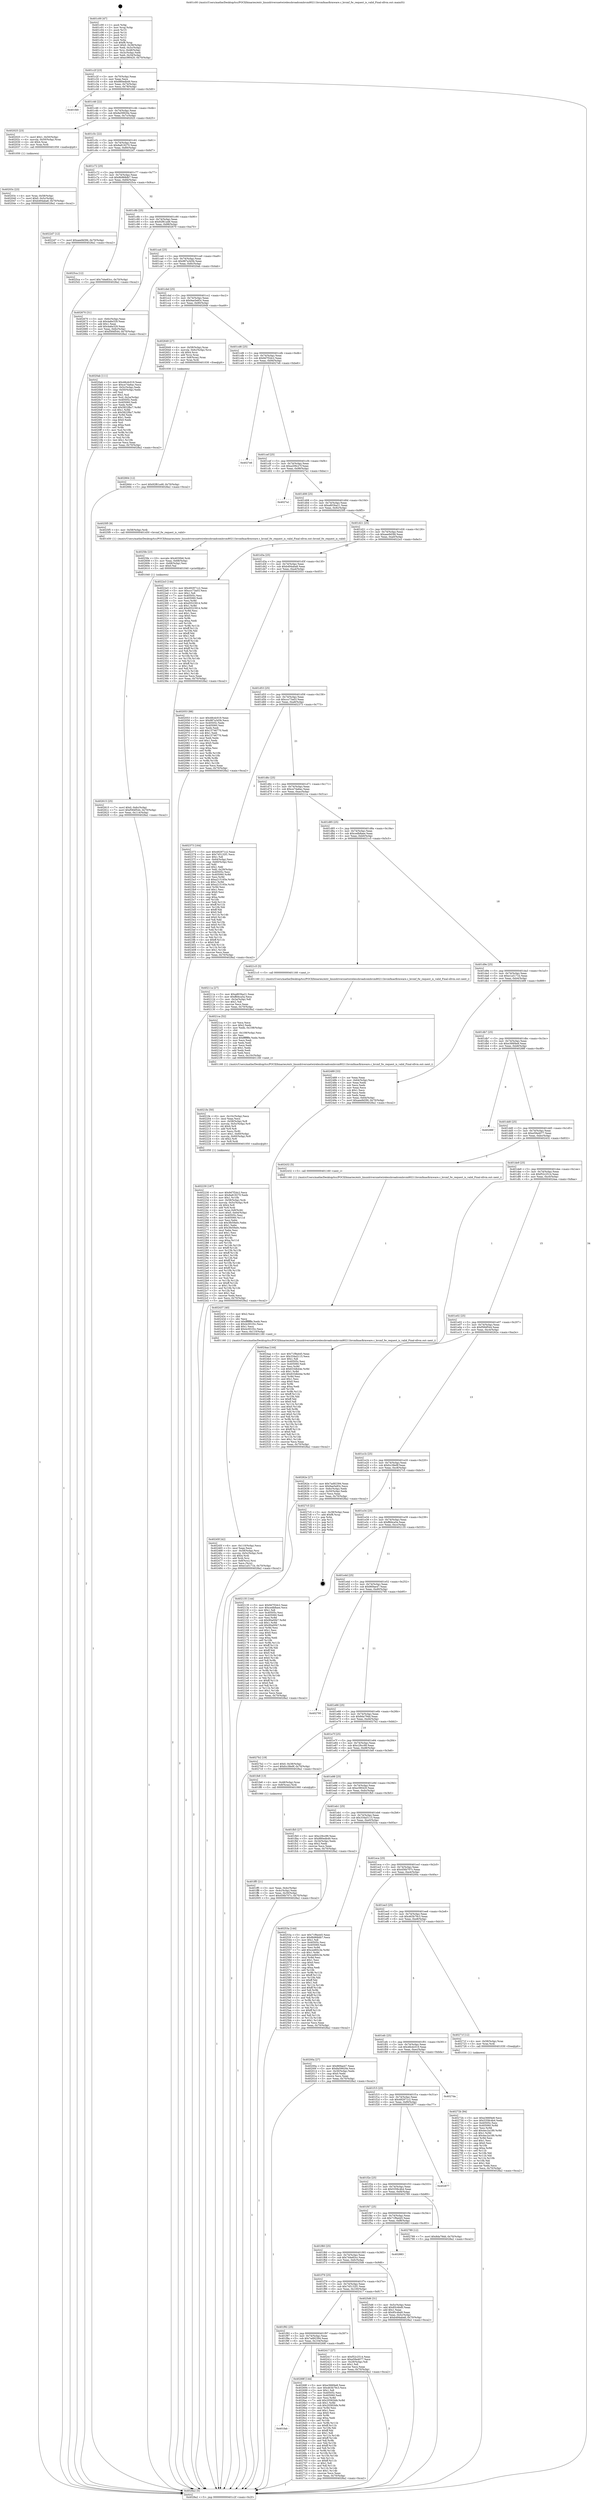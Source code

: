 digraph "0x401c00" {
  label = "0x401c00 (/mnt/c/Users/mathe/Desktop/tcc/POCII/binaries/extr_linuxdriversnetwirelessbroadcombrcm80211brcmfmacfirmware.c_brcmf_fw_request_is_valid_Final-ollvm.out::main(0))"
  labelloc = "t"
  node[shape=record]

  Entry [label="",width=0.3,height=0.3,shape=circle,fillcolor=black,style=filled]
  "0x401c2f" [label="{
     0x401c2f [23]\l
     | [instrs]\l
     &nbsp;&nbsp;0x401c2f \<+3\>: mov -0x70(%rbp),%eax\l
     &nbsp;&nbsp;0x401c32 \<+2\>: mov %eax,%ecx\l
     &nbsp;&nbsp;0x401c34 \<+6\>: sub $0x880edb49,%ecx\l
     &nbsp;&nbsp;0x401c3a \<+3\>: mov %eax,-0x74(%rbp)\l
     &nbsp;&nbsp;0x401c3d \<+3\>: mov %ecx,-0x78(%rbp)\l
     &nbsp;&nbsp;0x401c40 \<+6\>: je 0000000000401fd0 \<main+0x3d0\>\l
  }"]
  "0x401fd0" [label="{
     0x401fd0\l
  }", style=dashed]
  "0x401c46" [label="{
     0x401c46 [22]\l
     | [instrs]\l
     &nbsp;&nbsp;0x401c46 \<+5\>: jmp 0000000000401c4b \<main+0x4b\>\l
     &nbsp;&nbsp;0x401c4b \<+3\>: mov -0x74(%rbp),%eax\l
     &nbsp;&nbsp;0x401c4e \<+5\>: sub $0x8a59920e,%eax\l
     &nbsp;&nbsp;0x401c53 \<+3\>: mov %eax,-0x7c(%rbp)\l
     &nbsp;&nbsp;0x401c56 \<+6\>: je 0000000000402025 \<main+0x425\>\l
  }"]
  Exit [label="",width=0.3,height=0.3,shape=circle,fillcolor=black,style=filled,peripheries=2]
  "0x402025" [label="{
     0x402025 [23]\l
     | [instrs]\l
     &nbsp;&nbsp;0x402025 \<+7\>: movl $0x1,-0x50(%rbp)\l
     &nbsp;&nbsp;0x40202c \<+4\>: movslq -0x50(%rbp),%rax\l
     &nbsp;&nbsp;0x402030 \<+4\>: shl $0x4,%rax\l
     &nbsp;&nbsp;0x402034 \<+3\>: mov %rax,%rdi\l
     &nbsp;&nbsp;0x402037 \<+5\>: call 0000000000401050 \<malloc@plt\>\l
     | [calls]\l
     &nbsp;&nbsp;0x401050 \{1\} (unknown)\l
  }"]
  "0x401c5c" [label="{
     0x401c5c [22]\l
     | [instrs]\l
     &nbsp;&nbsp;0x401c5c \<+5\>: jmp 0000000000401c61 \<main+0x61\>\l
     &nbsp;&nbsp;0x401c61 \<+3\>: mov -0x74(%rbp),%eax\l
     &nbsp;&nbsp;0x401c64 \<+5\>: sub $0x8a819270,%eax\l
     &nbsp;&nbsp;0x401c69 \<+3\>: mov %eax,-0x80(%rbp)\l
     &nbsp;&nbsp;0x401c6c \<+6\>: je 00000000004022d7 \<main+0x6d7\>\l
  }"]
  "0x40272b" [label="{
     0x40272b [94]\l
     | [instrs]\l
     &nbsp;&nbsp;0x40272b \<+5\>: mov $0xe366f4e8,%ecx\l
     &nbsp;&nbsp;0x402730 \<+5\>: mov $0x5358c4b4,%edx\l
     &nbsp;&nbsp;0x402735 \<+7\>: mov 0x40505c,%esi\l
     &nbsp;&nbsp;0x40273c \<+8\>: mov 0x405060,%r8d\l
     &nbsp;&nbsp;0x402744 \<+3\>: mov %esi,%r9d\l
     &nbsp;&nbsp;0x402747 \<+7\>: add $0x4ec2a189,%r9d\l
     &nbsp;&nbsp;0x40274e \<+4\>: sub $0x1,%r9d\l
     &nbsp;&nbsp;0x402752 \<+7\>: sub $0x4ec2a189,%r9d\l
     &nbsp;&nbsp;0x402759 \<+4\>: imul %r9d,%esi\l
     &nbsp;&nbsp;0x40275d \<+3\>: and $0x1,%esi\l
     &nbsp;&nbsp;0x402760 \<+3\>: cmp $0x0,%esi\l
     &nbsp;&nbsp;0x402763 \<+4\>: sete %r10b\l
     &nbsp;&nbsp;0x402767 \<+4\>: cmp $0xa,%r8d\l
     &nbsp;&nbsp;0x40276b \<+4\>: setl %r11b\l
     &nbsp;&nbsp;0x40276f \<+3\>: mov %r10b,%bl\l
     &nbsp;&nbsp;0x402772 \<+3\>: and %r11b,%bl\l
     &nbsp;&nbsp;0x402775 \<+3\>: xor %r11b,%r10b\l
     &nbsp;&nbsp;0x402778 \<+3\>: or %r10b,%bl\l
     &nbsp;&nbsp;0x40277b \<+3\>: test $0x1,%bl\l
     &nbsp;&nbsp;0x40277e \<+3\>: cmovne %edx,%ecx\l
     &nbsp;&nbsp;0x402781 \<+3\>: mov %ecx,-0x70(%rbp)\l
     &nbsp;&nbsp;0x402784 \<+5\>: jmp 00000000004028a2 \<main+0xca2\>\l
  }"]
  "0x4022d7" [label="{
     0x4022d7 [12]\l
     | [instrs]\l
     &nbsp;&nbsp;0x4022d7 \<+7\>: movl $0xaee9d3fd,-0x70(%rbp)\l
     &nbsp;&nbsp;0x4022de \<+5\>: jmp 00000000004028a2 \<main+0xca2\>\l
  }"]
  "0x401c72" [label="{
     0x401c72 [25]\l
     | [instrs]\l
     &nbsp;&nbsp;0x401c72 \<+5\>: jmp 0000000000401c77 \<main+0x77\>\l
     &nbsp;&nbsp;0x401c77 \<+3\>: mov -0x74(%rbp),%eax\l
     &nbsp;&nbsp;0x401c7a \<+5\>: sub $0x8b968db7,%eax\l
     &nbsp;&nbsp;0x401c7f \<+6\>: mov %eax,-0x84(%rbp)\l
     &nbsp;&nbsp;0x401c85 \<+6\>: je 00000000004025ca \<main+0x9ca\>\l
  }"]
  "0x401fab" [label="{
     0x401fab\l
  }", style=dashed]
  "0x4025ca" [label="{
     0x4025ca [12]\l
     | [instrs]\l
     &nbsp;&nbsp;0x4025ca \<+7\>: movl $0x744e83cc,-0x70(%rbp)\l
     &nbsp;&nbsp;0x4025d1 \<+5\>: jmp 00000000004028a2 \<main+0xca2\>\l
  }"]
  "0x401c8b" [label="{
     0x401c8b [25]\l
     | [instrs]\l
     &nbsp;&nbsp;0x401c8b \<+5\>: jmp 0000000000401c90 \<main+0x90\>\l
     &nbsp;&nbsp;0x401c90 \<+3\>: mov -0x74(%rbp),%eax\l
     &nbsp;&nbsp;0x401c93 \<+5\>: sub $0x92f61a48,%eax\l
     &nbsp;&nbsp;0x401c98 \<+6\>: mov %eax,-0x88(%rbp)\l
     &nbsp;&nbsp;0x401c9e \<+6\>: je 0000000000402670 \<main+0xa70\>\l
  }"]
  "0x40268f" [label="{
     0x40268f [144]\l
     | [instrs]\l
     &nbsp;&nbsp;0x40268f \<+5\>: mov $0xe366f4e8,%eax\l
     &nbsp;&nbsp;0x402694 \<+5\>: mov $0x463b79c3,%ecx\l
     &nbsp;&nbsp;0x402699 \<+2\>: mov $0x1,%dl\l
     &nbsp;&nbsp;0x40269b \<+7\>: mov 0x40505c,%esi\l
     &nbsp;&nbsp;0x4026a2 \<+7\>: mov 0x405060,%edi\l
     &nbsp;&nbsp;0x4026a9 \<+3\>: mov %esi,%r8d\l
     &nbsp;&nbsp;0x4026ac \<+7\>: add $0x20582bfe,%r8d\l
     &nbsp;&nbsp;0x4026b3 \<+4\>: sub $0x1,%r8d\l
     &nbsp;&nbsp;0x4026b7 \<+7\>: sub $0x20582bfe,%r8d\l
     &nbsp;&nbsp;0x4026be \<+4\>: imul %r8d,%esi\l
     &nbsp;&nbsp;0x4026c2 \<+3\>: and $0x1,%esi\l
     &nbsp;&nbsp;0x4026c5 \<+3\>: cmp $0x0,%esi\l
     &nbsp;&nbsp;0x4026c8 \<+4\>: sete %r9b\l
     &nbsp;&nbsp;0x4026cc \<+3\>: cmp $0xa,%edi\l
     &nbsp;&nbsp;0x4026cf \<+4\>: setl %r10b\l
     &nbsp;&nbsp;0x4026d3 \<+3\>: mov %r9b,%r11b\l
     &nbsp;&nbsp;0x4026d6 \<+4\>: xor $0xff,%r11b\l
     &nbsp;&nbsp;0x4026da \<+3\>: mov %r10b,%bl\l
     &nbsp;&nbsp;0x4026dd \<+3\>: xor $0xff,%bl\l
     &nbsp;&nbsp;0x4026e0 \<+3\>: xor $0x1,%dl\l
     &nbsp;&nbsp;0x4026e3 \<+3\>: mov %r11b,%r14b\l
     &nbsp;&nbsp;0x4026e6 \<+4\>: and $0xff,%r14b\l
     &nbsp;&nbsp;0x4026ea \<+3\>: and %dl,%r9b\l
     &nbsp;&nbsp;0x4026ed \<+3\>: mov %bl,%r15b\l
     &nbsp;&nbsp;0x4026f0 \<+4\>: and $0xff,%r15b\l
     &nbsp;&nbsp;0x4026f4 \<+3\>: and %dl,%r10b\l
     &nbsp;&nbsp;0x4026f7 \<+3\>: or %r9b,%r14b\l
     &nbsp;&nbsp;0x4026fa \<+3\>: or %r10b,%r15b\l
     &nbsp;&nbsp;0x4026fd \<+3\>: xor %r15b,%r14b\l
     &nbsp;&nbsp;0x402700 \<+3\>: or %bl,%r11b\l
     &nbsp;&nbsp;0x402703 \<+4\>: xor $0xff,%r11b\l
     &nbsp;&nbsp;0x402707 \<+3\>: or $0x1,%dl\l
     &nbsp;&nbsp;0x40270a \<+3\>: and %dl,%r11b\l
     &nbsp;&nbsp;0x40270d \<+3\>: or %r11b,%r14b\l
     &nbsp;&nbsp;0x402710 \<+4\>: test $0x1,%r14b\l
     &nbsp;&nbsp;0x402714 \<+3\>: cmovne %ecx,%eax\l
     &nbsp;&nbsp;0x402717 \<+3\>: mov %eax,-0x70(%rbp)\l
     &nbsp;&nbsp;0x40271a \<+5\>: jmp 00000000004028a2 \<main+0xca2\>\l
  }"]
  "0x402670" [label="{
     0x402670 [31]\l
     | [instrs]\l
     &nbsp;&nbsp;0x402670 \<+3\>: mov -0x6c(%rbp),%eax\l
     &nbsp;&nbsp;0x402673 \<+5\>: sub $0x4a6e329,%eax\l
     &nbsp;&nbsp;0x402678 \<+3\>: add $0x1,%eax\l
     &nbsp;&nbsp;0x40267b \<+5\>: add $0x4a6e329,%eax\l
     &nbsp;&nbsp;0x402680 \<+3\>: mov %eax,-0x6c(%rbp)\l
     &nbsp;&nbsp;0x402683 \<+7\>: movl $0xf584f544,-0x70(%rbp)\l
     &nbsp;&nbsp;0x40268a \<+5\>: jmp 00000000004028a2 \<main+0xca2\>\l
  }"]
  "0x401ca4" [label="{
     0x401ca4 [25]\l
     | [instrs]\l
     &nbsp;&nbsp;0x401ca4 \<+5\>: jmp 0000000000401ca9 \<main+0xa9\>\l
     &nbsp;&nbsp;0x401ca9 \<+3\>: mov -0x74(%rbp),%eax\l
     &nbsp;&nbsp;0x401cac \<+5\>: sub $0x987a3d3b,%eax\l
     &nbsp;&nbsp;0x401cb1 \<+6\>: mov %eax,-0x8c(%rbp)\l
     &nbsp;&nbsp;0x401cb7 \<+6\>: je 00000000004020ab \<main+0x4ab\>\l
  }"]
  "0x402664" [label="{
     0x402664 [12]\l
     | [instrs]\l
     &nbsp;&nbsp;0x402664 \<+7\>: movl $0x92f61a48,-0x70(%rbp)\l
     &nbsp;&nbsp;0x40266b \<+5\>: jmp 00000000004028a2 \<main+0xca2\>\l
  }"]
  "0x4020ab" [label="{
     0x4020ab [111]\l
     | [instrs]\l
     &nbsp;&nbsp;0x4020ab \<+5\>: mov $0x48cdc019,%eax\l
     &nbsp;&nbsp;0x4020b0 \<+5\>: mov $0xce74a6ac,%ecx\l
     &nbsp;&nbsp;0x4020b5 \<+3\>: mov -0x5c(%rbp),%edx\l
     &nbsp;&nbsp;0x4020b8 \<+3\>: cmp -0x50(%rbp),%edx\l
     &nbsp;&nbsp;0x4020bb \<+4\>: setl %sil\l
     &nbsp;&nbsp;0x4020bf \<+4\>: and $0x1,%sil\l
     &nbsp;&nbsp;0x4020c3 \<+4\>: mov %sil,-0x2a(%rbp)\l
     &nbsp;&nbsp;0x4020c7 \<+7\>: mov 0x40505c,%edx\l
     &nbsp;&nbsp;0x4020ce \<+7\>: mov 0x405060,%edi\l
     &nbsp;&nbsp;0x4020d5 \<+3\>: mov %edx,%r8d\l
     &nbsp;&nbsp;0x4020d8 \<+7\>: add $0x5822fbc7,%r8d\l
     &nbsp;&nbsp;0x4020df \<+4\>: sub $0x1,%r8d\l
     &nbsp;&nbsp;0x4020e3 \<+7\>: sub $0x5822fbc7,%r8d\l
     &nbsp;&nbsp;0x4020ea \<+4\>: imul %r8d,%edx\l
     &nbsp;&nbsp;0x4020ee \<+3\>: and $0x1,%edx\l
     &nbsp;&nbsp;0x4020f1 \<+3\>: cmp $0x0,%edx\l
     &nbsp;&nbsp;0x4020f4 \<+4\>: sete %sil\l
     &nbsp;&nbsp;0x4020f8 \<+3\>: cmp $0xa,%edi\l
     &nbsp;&nbsp;0x4020fb \<+4\>: setl %r9b\l
     &nbsp;&nbsp;0x4020ff \<+3\>: mov %sil,%r10b\l
     &nbsp;&nbsp;0x402102 \<+3\>: and %r9b,%r10b\l
     &nbsp;&nbsp;0x402105 \<+3\>: xor %r9b,%sil\l
     &nbsp;&nbsp;0x402108 \<+3\>: or %sil,%r10b\l
     &nbsp;&nbsp;0x40210b \<+4\>: test $0x1,%r10b\l
     &nbsp;&nbsp;0x40210f \<+3\>: cmovne %ecx,%eax\l
     &nbsp;&nbsp;0x402112 \<+3\>: mov %eax,-0x70(%rbp)\l
     &nbsp;&nbsp;0x402115 \<+5\>: jmp 00000000004028a2 \<main+0xca2\>\l
  }"]
  "0x401cbd" [label="{
     0x401cbd [25]\l
     | [instrs]\l
     &nbsp;&nbsp;0x401cbd \<+5\>: jmp 0000000000401cc2 \<main+0xc2\>\l
     &nbsp;&nbsp;0x401cc2 \<+3\>: mov -0x74(%rbp),%eax\l
     &nbsp;&nbsp;0x401cc5 \<+5\>: sub $0x9ae5e83c,%eax\l
     &nbsp;&nbsp;0x401cca \<+6\>: mov %eax,-0x90(%rbp)\l
     &nbsp;&nbsp;0x401cd0 \<+6\>: je 0000000000402649 \<main+0xa49\>\l
  }"]
  "0x402615" [label="{
     0x402615 [25]\l
     | [instrs]\l
     &nbsp;&nbsp;0x402615 \<+7\>: movl $0x0,-0x6c(%rbp)\l
     &nbsp;&nbsp;0x40261c \<+7\>: movl $0xf584f544,-0x70(%rbp)\l
     &nbsp;&nbsp;0x402623 \<+6\>: mov %eax,-0x114(%rbp)\l
     &nbsp;&nbsp;0x402629 \<+5\>: jmp 00000000004028a2 \<main+0xca2\>\l
  }"]
  "0x402649" [label="{
     0x402649 [27]\l
     | [instrs]\l
     &nbsp;&nbsp;0x402649 \<+4\>: mov -0x58(%rbp),%rax\l
     &nbsp;&nbsp;0x40264d \<+4\>: movslq -0x6c(%rbp),%rcx\l
     &nbsp;&nbsp;0x402651 \<+4\>: shl $0x4,%rcx\l
     &nbsp;&nbsp;0x402655 \<+3\>: add %rcx,%rax\l
     &nbsp;&nbsp;0x402658 \<+4\>: mov 0x8(%rax),%rax\l
     &nbsp;&nbsp;0x40265c \<+3\>: mov %rax,%rdi\l
     &nbsp;&nbsp;0x40265f \<+5\>: call 0000000000401030 \<free@plt\>\l
     | [calls]\l
     &nbsp;&nbsp;0x401030 \{1\} (unknown)\l
  }"]
  "0x401cd6" [label="{
     0x401cd6 [25]\l
     | [instrs]\l
     &nbsp;&nbsp;0x401cd6 \<+5\>: jmp 0000000000401cdb \<main+0xdb\>\l
     &nbsp;&nbsp;0x401cdb \<+3\>: mov -0x74(%rbp),%eax\l
     &nbsp;&nbsp;0x401cde \<+5\>: sub $0x9d7f2dc2,%eax\l
     &nbsp;&nbsp;0x401ce3 \<+6\>: mov %eax,-0x94(%rbp)\l
     &nbsp;&nbsp;0x401ce9 \<+6\>: je 00000000004027e6 \<main+0xbe6\>\l
  }"]
  "0x4025fe" [label="{
     0x4025fe [23]\l
     | [instrs]\l
     &nbsp;&nbsp;0x4025fe \<+10\>: movabs $0x4030b6,%rdi\l
     &nbsp;&nbsp;0x402608 \<+3\>: mov %eax,-0x68(%rbp)\l
     &nbsp;&nbsp;0x40260b \<+3\>: mov -0x68(%rbp),%esi\l
     &nbsp;&nbsp;0x40260e \<+2\>: mov $0x0,%al\l
     &nbsp;&nbsp;0x402610 \<+5\>: call 0000000000401040 \<printf@plt\>\l
     | [calls]\l
     &nbsp;&nbsp;0x401040 \{1\} (unknown)\l
  }"]
  "0x4027e6" [label="{
     0x4027e6\l
  }", style=dashed]
  "0x401cef" [label="{
     0x401cef [25]\l
     | [instrs]\l
     &nbsp;&nbsp;0x401cef \<+5\>: jmp 0000000000401cf4 \<main+0xf4\>\l
     &nbsp;&nbsp;0x401cf4 \<+3\>: mov -0x74(%rbp),%eax\l
     &nbsp;&nbsp;0x401cf7 \<+5\>: sub $0xa209c27f,%eax\l
     &nbsp;&nbsp;0x401cfc \<+6\>: mov %eax,-0x98(%rbp)\l
     &nbsp;&nbsp;0x401d02 \<+6\>: je 00000000004027a1 \<main+0xba1\>\l
  }"]
  "0x40245f" [label="{
     0x40245f [42]\l
     | [instrs]\l
     &nbsp;&nbsp;0x40245f \<+6\>: mov -0x110(%rbp),%ecx\l
     &nbsp;&nbsp;0x402465 \<+3\>: imul %eax,%ecx\l
     &nbsp;&nbsp;0x402468 \<+4\>: mov -0x58(%rbp),%rsi\l
     &nbsp;&nbsp;0x40246c \<+4\>: movslq -0x5c(%rbp),%rdi\l
     &nbsp;&nbsp;0x402470 \<+4\>: shl $0x4,%rdi\l
     &nbsp;&nbsp;0x402474 \<+3\>: add %rdi,%rsi\l
     &nbsp;&nbsp;0x402477 \<+4\>: mov 0x8(%rsi),%rsi\l
     &nbsp;&nbsp;0x40247b \<+2\>: mov %ecx,(%rsi)\l
     &nbsp;&nbsp;0x40247d \<+7\>: movl $0xe1a5171b,-0x70(%rbp)\l
     &nbsp;&nbsp;0x402484 \<+5\>: jmp 00000000004028a2 \<main+0xca2\>\l
  }"]
  "0x4027a1" [label="{
     0x4027a1\l
  }", style=dashed]
  "0x401d08" [label="{
     0x401d08 [25]\l
     | [instrs]\l
     &nbsp;&nbsp;0x401d08 \<+5\>: jmp 0000000000401d0d \<main+0x10d\>\l
     &nbsp;&nbsp;0x401d0d \<+3\>: mov -0x74(%rbp),%eax\l
     &nbsp;&nbsp;0x401d10 \<+5\>: sub $0xa803ba21,%eax\l
     &nbsp;&nbsp;0x401d15 \<+6\>: mov %eax,-0x9c(%rbp)\l
     &nbsp;&nbsp;0x401d1b \<+6\>: je 00000000004025f5 \<main+0x9f5\>\l
  }"]
  "0x402437" [label="{
     0x402437 [40]\l
     | [instrs]\l
     &nbsp;&nbsp;0x402437 \<+5\>: mov $0x2,%ecx\l
     &nbsp;&nbsp;0x40243c \<+1\>: cltd\l
     &nbsp;&nbsp;0x40243d \<+2\>: idiv %ecx\l
     &nbsp;&nbsp;0x40243f \<+6\>: imul $0xfffffffe,%edx,%ecx\l
     &nbsp;&nbsp;0x402445 \<+6\>: sub $0x4c001f2c,%ecx\l
     &nbsp;&nbsp;0x40244b \<+3\>: add $0x1,%ecx\l
     &nbsp;&nbsp;0x40244e \<+6\>: add $0x4c001f2c,%ecx\l
     &nbsp;&nbsp;0x402454 \<+6\>: mov %ecx,-0x110(%rbp)\l
     &nbsp;&nbsp;0x40245a \<+5\>: call 0000000000401160 \<next_i\>\l
     | [calls]\l
     &nbsp;&nbsp;0x401160 \{1\} (/mnt/c/Users/mathe/Desktop/tcc/POCII/binaries/extr_linuxdriversnetwirelessbroadcombrcm80211brcmfmacfirmware.c_brcmf_fw_request_is_valid_Final-ollvm.out::next_i)\l
  }"]
  "0x4025f5" [label="{
     0x4025f5 [9]\l
     | [instrs]\l
     &nbsp;&nbsp;0x4025f5 \<+4\>: mov -0x58(%rbp),%rdi\l
     &nbsp;&nbsp;0x4025f9 \<+5\>: call 0000000000401450 \<brcmf_fw_request_is_valid\>\l
     | [calls]\l
     &nbsp;&nbsp;0x401450 \{1\} (/mnt/c/Users/mathe/Desktop/tcc/POCII/binaries/extr_linuxdriversnetwirelessbroadcombrcm80211brcmfmacfirmware.c_brcmf_fw_request_is_valid_Final-ollvm.out::brcmf_fw_request_is_valid)\l
  }"]
  "0x401d21" [label="{
     0x401d21 [25]\l
     | [instrs]\l
     &nbsp;&nbsp;0x401d21 \<+5\>: jmp 0000000000401d26 \<main+0x126\>\l
     &nbsp;&nbsp;0x401d26 \<+3\>: mov -0x74(%rbp),%eax\l
     &nbsp;&nbsp;0x401d29 \<+5\>: sub $0xaee9d3fd,%eax\l
     &nbsp;&nbsp;0x401d2e \<+6\>: mov %eax,-0xa0(%rbp)\l
     &nbsp;&nbsp;0x401d34 \<+6\>: je 00000000004022e3 \<main+0x6e3\>\l
  }"]
  "0x401f92" [label="{
     0x401f92 [25]\l
     | [instrs]\l
     &nbsp;&nbsp;0x401f92 \<+5\>: jmp 0000000000401f97 \<main+0x397\>\l
     &nbsp;&nbsp;0x401f97 \<+3\>: mov -0x74(%rbp),%eax\l
     &nbsp;&nbsp;0x401f9a \<+5\>: sub $0x7ad92394,%eax\l
     &nbsp;&nbsp;0x401f9f \<+6\>: mov %eax,-0x104(%rbp)\l
     &nbsp;&nbsp;0x401fa5 \<+6\>: je 000000000040268f \<main+0xa8f\>\l
  }"]
  "0x4022e3" [label="{
     0x4022e3 [144]\l
     | [instrs]\l
     &nbsp;&nbsp;0x4022e3 \<+5\>: mov $0x492971c2,%eax\l
     &nbsp;&nbsp;0x4022e8 \<+5\>: mov $0xccc73a03,%ecx\l
     &nbsp;&nbsp;0x4022ed \<+2\>: mov $0x1,%dl\l
     &nbsp;&nbsp;0x4022ef \<+7\>: mov 0x40505c,%esi\l
     &nbsp;&nbsp;0x4022f6 \<+7\>: mov 0x405060,%edi\l
     &nbsp;&nbsp;0x4022fd \<+3\>: mov %esi,%r8d\l
     &nbsp;&nbsp;0x402300 \<+7\>: sub $0xd5523914,%r8d\l
     &nbsp;&nbsp;0x402307 \<+4\>: sub $0x1,%r8d\l
     &nbsp;&nbsp;0x40230b \<+7\>: add $0xd5523914,%r8d\l
     &nbsp;&nbsp;0x402312 \<+4\>: imul %r8d,%esi\l
     &nbsp;&nbsp;0x402316 \<+3\>: and $0x1,%esi\l
     &nbsp;&nbsp;0x402319 \<+3\>: cmp $0x0,%esi\l
     &nbsp;&nbsp;0x40231c \<+4\>: sete %r9b\l
     &nbsp;&nbsp;0x402320 \<+3\>: cmp $0xa,%edi\l
     &nbsp;&nbsp;0x402323 \<+4\>: setl %r10b\l
     &nbsp;&nbsp;0x402327 \<+3\>: mov %r9b,%r11b\l
     &nbsp;&nbsp;0x40232a \<+4\>: xor $0xff,%r11b\l
     &nbsp;&nbsp;0x40232e \<+3\>: mov %r10b,%bl\l
     &nbsp;&nbsp;0x402331 \<+3\>: xor $0xff,%bl\l
     &nbsp;&nbsp;0x402334 \<+3\>: xor $0x1,%dl\l
     &nbsp;&nbsp;0x402337 \<+3\>: mov %r11b,%r14b\l
     &nbsp;&nbsp;0x40233a \<+4\>: and $0xff,%r14b\l
     &nbsp;&nbsp;0x40233e \<+3\>: and %dl,%r9b\l
     &nbsp;&nbsp;0x402341 \<+3\>: mov %bl,%r15b\l
     &nbsp;&nbsp;0x402344 \<+4\>: and $0xff,%r15b\l
     &nbsp;&nbsp;0x402348 \<+3\>: and %dl,%r10b\l
     &nbsp;&nbsp;0x40234b \<+3\>: or %r9b,%r14b\l
     &nbsp;&nbsp;0x40234e \<+3\>: or %r10b,%r15b\l
     &nbsp;&nbsp;0x402351 \<+3\>: xor %r15b,%r14b\l
     &nbsp;&nbsp;0x402354 \<+3\>: or %bl,%r11b\l
     &nbsp;&nbsp;0x402357 \<+4\>: xor $0xff,%r11b\l
     &nbsp;&nbsp;0x40235b \<+3\>: or $0x1,%dl\l
     &nbsp;&nbsp;0x40235e \<+3\>: and %dl,%r11b\l
     &nbsp;&nbsp;0x402361 \<+3\>: or %r11b,%r14b\l
     &nbsp;&nbsp;0x402364 \<+4\>: test $0x1,%r14b\l
     &nbsp;&nbsp;0x402368 \<+3\>: cmovne %ecx,%eax\l
     &nbsp;&nbsp;0x40236b \<+3\>: mov %eax,-0x70(%rbp)\l
     &nbsp;&nbsp;0x40236e \<+5\>: jmp 00000000004028a2 \<main+0xca2\>\l
  }"]
  "0x401d3a" [label="{
     0x401d3a [25]\l
     | [instrs]\l
     &nbsp;&nbsp;0x401d3a \<+5\>: jmp 0000000000401d3f \<main+0x13f\>\l
     &nbsp;&nbsp;0x401d3f \<+3\>: mov -0x74(%rbp),%eax\l
     &nbsp;&nbsp;0x401d42 \<+5\>: sub $0xb494aba8,%eax\l
     &nbsp;&nbsp;0x401d47 \<+6\>: mov %eax,-0xa4(%rbp)\l
     &nbsp;&nbsp;0x401d4d \<+6\>: je 0000000000402053 \<main+0x453\>\l
  }"]
  "0x402417" [label="{
     0x402417 [27]\l
     | [instrs]\l
     &nbsp;&nbsp;0x402417 \<+5\>: mov $0xf52c2514,%eax\l
     &nbsp;&nbsp;0x40241c \<+5\>: mov $0xe59a4077,%ecx\l
     &nbsp;&nbsp;0x402421 \<+3\>: mov -0x29(%rbp),%dl\l
     &nbsp;&nbsp;0x402424 \<+3\>: test $0x1,%dl\l
     &nbsp;&nbsp;0x402427 \<+3\>: cmovne %ecx,%eax\l
     &nbsp;&nbsp;0x40242a \<+3\>: mov %eax,-0x70(%rbp)\l
     &nbsp;&nbsp;0x40242d \<+5\>: jmp 00000000004028a2 \<main+0xca2\>\l
  }"]
  "0x402053" [label="{
     0x402053 [88]\l
     | [instrs]\l
     &nbsp;&nbsp;0x402053 \<+5\>: mov $0x48cdc019,%eax\l
     &nbsp;&nbsp;0x402058 \<+5\>: mov $0x987a3d3b,%ecx\l
     &nbsp;&nbsp;0x40205d \<+7\>: mov 0x40505c,%edx\l
     &nbsp;&nbsp;0x402064 \<+7\>: mov 0x405060,%esi\l
     &nbsp;&nbsp;0x40206b \<+2\>: mov %edx,%edi\l
     &nbsp;&nbsp;0x40206d \<+6\>: add $0x15746770,%edi\l
     &nbsp;&nbsp;0x402073 \<+3\>: sub $0x1,%edi\l
     &nbsp;&nbsp;0x402076 \<+6\>: sub $0x15746770,%edi\l
     &nbsp;&nbsp;0x40207c \<+3\>: imul %edi,%edx\l
     &nbsp;&nbsp;0x40207f \<+3\>: and $0x1,%edx\l
     &nbsp;&nbsp;0x402082 \<+3\>: cmp $0x0,%edx\l
     &nbsp;&nbsp;0x402085 \<+4\>: sete %r8b\l
     &nbsp;&nbsp;0x402089 \<+3\>: cmp $0xa,%esi\l
     &nbsp;&nbsp;0x40208c \<+4\>: setl %r9b\l
     &nbsp;&nbsp;0x402090 \<+3\>: mov %r8b,%r10b\l
     &nbsp;&nbsp;0x402093 \<+3\>: and %r9b,%r10b\l
     &nbsp;&nbsp;0x402096 \<+3\>: xor %r9b,%r8b\l
     &nbsp;&nbsp;0x402099 \<+3\>: or %r8b,%r10b\l
     &nbsp;&nbsp;0x40209c \<+4\>: test $0x1,%r10b\l
     &nbsp;&nbsp;0x4020a0 \<+3\>: cmovne %ecx,%eax\l
     &nbsp;&nbsp;0x4020a3 \<+3\>: mov %eax,-0x70(%rbp)\l
     &nbsp;&nbsp;0x4020a6 \<+5\>: jmp 00000000004028a2 \<main+0xca2\>\l
  }"]
  "0x401d53" [label="{
     0x401d53 [25]\l
     | [instrs]\l
     &nbsp;&nbsp;0x401d53 \<+5\>: jmp 0000000000401d58 \<main+0x158\>\l
     &nbsp;&nbsp;0x401d58 \<+3\>: mov -0x74(%rbp),%eax\l
     &nbsp;&nbsp;0x401d5b \<+5\>: sub $0xccc73a03,%eax\l
     &nbsp;&nbsp;0x401d60 \<+6\>: mov %eax,-0xa8(%rbp)\l
     &nbsp;&nbsp;0x401d66 \<+6\>: je 0000000000402373 \<main+0x773\>\l
  }"]
  "0x401f79" [label="{
     0x401f79 [25]\l
     | [instrs]\l
     &nbsp;&nbsp;0x401f79 \<+5\>: jmp 0000000000401f7e \<main+0x37e\>\l
     &nbsp;&nbsp;0x401f7e \<+3\>: mov -0x74(%rbp),%eax\l
     &nbsp;&nbsp;0x401f81 \<+5\>: sub $0x745132f1,%eax\l
     &nbsp;&nbsp;0x401f86 \<+6\>: mov %eax,-0x100(%rbp)\l
     &nbsp;&nbsp;0x401f8c \<+6\>: je 0000000000402417 \<main+0x817\>\l
  }"]
  "0x402373" [label="{
     0x402373 [164]\l
     | [instrs]\l
     &nbsp;&nbsp;0x402373 \<+5\>: mov $0x492971c2,%eax\l
     &nbsp;&nbsp;0x402378 \<+5\>: mov $0x745132f1,%ecx\l
     &nbsp;&nbsp;0x40237d \<+2\>: mov $0x1,%dl\l
     &nbsp;&nbsp;0x40237f \<+3\>: mov -0x64(%rbp),%esi\l
     &nbsp;&nbsp;0x402382 \<+3\>: cmp -0x60(%rbp),%esi\l
     &nbsp;&nbsp;0x402385 \<+4\>: setl %dil\l
     &nbsp;&nbsp;0x402389 \<+4\>: and $0x1,%dil\l
     &nbsp;&nbsp;0x40238d \<+4\>: mov %dil,-0x29(%rbp)\l
     &nbsp;&nbsp;0x402391 \<+7\>: mov 0x40505c,%esi\l
     &nbsp;&nbsp;0x402398 \<+8\>: mov 0x405060,%r8d\l
     &nbsp;&nbsp;0x4023a0 \<+3\>: mov %esi,%r9d\l
     &nbsp;&nbsp;0x4023a3 \<+7\>: sub $0xa215165e,%r9d\l
     &nbsp;&nbsp;0x4023aa \<+4\>: sub $0x1,%r9d\l
     &nbsp;&nbsp;0x4023ae \<+7\>: add $0xa215165e,%r9d\l
     &nbsp;&nbsp;0x4023b5 \<+4\>: imul %r9d,%esi\l
     &nbsp;&nbsp;0x4023b9 \<+3\>: and $0x1,%esi\l
     &nbsp;&nbsp;0x4023bc \<+3\>: cmp $0x0,%esi\l
     &nbsp;&nbsp;0x4023bf \<+4\>: sete %dil\l
     &nbsp;&nbsp;0x4023c3 \<+4\>: cmp $0xa,%r8d\l
     &nbsp;&nbsp;0x4023c7 \<+4\>: setl %r10b\l
     &nbsp;&nbsp;0x4023cb \<+3\>: mov %dil,%r11b\l
     &nbsp;&nbsp;0x4023ce \<+4\>: xor $0xff,%r11b\l
     &nbsp;&nbsp;0x4023d2 \<+3\>: mov %r10b,%bl\l
     &nbsp;&nbsp;0x4023d5 \<+3\>: xor $0xff,%bl\l
     &nbsp;&nbsp;0x4023d8 \<+3\>: xor $0x0,%dl\l
     &nbsp;&nbsp;0x4023db \<+3\>: mov %r11b,%r14b\l
     &nbsp;&nbsp;0x4023de \<+4\>: and $0x0,%r14b\l
     &nbsp;&nbsp;0x4023e2 \<+3\>: and %dl,%dil\l
     &nbsp;&nbsp;0x4023e5 \<+3\>: mov %bl,%r15b\l
     &nbsp;&nbsp;0x4023e8 \<+4\>: and $0x0,%r15b\l
     &nbsp;&nbsp;0x4023ec \<+3\>: and %dl,%r10b\l
     &nbsp;&nbsp;0x4023ef \<+3\>: or %dil,%r14b\l
     &nbsp;&nbsp;0x4023f2 \<+3\>: or %r10b,%r15b\l
     &nbsp;&nbsp;0x4023f5 \<+3\>: xor %r15b,%r14b\l
     &nbsp;&nbsp;0x4023f8 \<+3\>: or %bl,%r11b\l
     &nbsp;&nbsp;0x4023fb \<+4\>: xor $0xff,%r11b\l
     &nbsp;&nbsp;0x4023ff \<+3\>: or $0x0,%dl\l
     &nbsp;&nbsp;0x402402 \<+3\>: and %dl,%r11b\l
     &nbsp;&nbsp;0x402405 \<+3\>: or %r11b,%r14b\l
     &nbsp;&nbsp;0x402408 \<+4\>: test $0x1,%r14b\l
     &nbsp;&nbsp;0x40240c \<+3\>: cmovne %ecx,%eax\l
     &nbsp;&nbsp;0x40240f \<+3\>: mov %eax,-0x70(%rbp)\l
     &nbsp;&nbsp;0x402412 \<+5\>: jmp 00000000004028a2 \<main+0xca2\>\l
  }"]
  "0x401d6c" [label="{
     0x401d6c [25]\l
     | [instrs]\l
     &nbsp;&nbsp;0x401d6c \<+5\>: jmp 0000000000401d71 \<main+0x171\>\l
     &nbsp;&nbsp;0x401d71 \<+3\>: mov -0x74(%rbp),%eax\l
     &nbsp;&nbsp;0x401d74 \<+5\>: sub $0xce74a6ac,%eax\l
     &nbsp;&nbsp;0x401d79 \<+6\>: mov %eax,-0xac(%rbp)\l
     &nbsp;&nbsp;0x401d7f \<+6\>: je 000000000040211a \<main+0x51a\>\l
  }"]
  "0x4025d6" [label="{
     0x4025d6 [31]\l
     | [instrs]\l
     &nbsp;&nbsp;0x4025d6 \<+3\>: mov -0x5c(%rbp),%eax\l
     &nbsp;&nbsp;0x4025d9 \<+5\>: add $0x85c4bd0,%eax\l
     &nbsp;&nbsp;0x4025de \<+3\>: add $0x1,%eax\l
     &nbsp;&nbsp;0x4025e1 \<+5\>: sub $0x85c4bd0,%eax\l
     &nbsp;&nbsp;0x4025e6 \<+3\>: mov %eax,-0x5c(%rbp)\l
     &nbsp;&nbsp;0x4025e9 \<+7\>: movl $0xb494aba8,-0x70(%rbp)\l
     &nbsp;&nbsp;0x4025f0 \<+5\>: jmp 00000000004028a2 \<main+0xca2\>\l
  }"]
  "0x40211a" [label="{
     0x40211a [27]\l
     | [instrs]\l
     &nbsp;&nbsp;0x40211a \<+5\>: mov $0xa803ba21,%eax\l
     &nbsp;&nbsp;0x40211f \<+5\>: mov $0xffd4ca5a,%ecx\l
     &nbsp;&nbsp;0x402124 \<+3\>: mov -0x2a(%rbp),%dl\l
     &nbsp;&nbsp;0x402127 \<+3\>: test $0x1,%dl\l
     &nbsp;&nbsp;0x40212a \<+3\>: cmovne %ecx,%eax\l
     &nbsp;&nbsp;0x40212d \<+3\>: mov %eax,-0x70(%rbp)\l
     &nbsp;&nbsp;0x402130 \<+5\>: jmp 00000000004028a2 \<main+0xca2\>\l
  }"]
  "0x401d85" [label="{
     0x401d85 [25]\l
     | [instrs]\l
     &nbsp;&nbsp;0x401d85 \<+5\>: jmp 0000000000401d8a \<main+0x18a\>\l
     &nbsp;&nbsp;0x401d8a \<+3\>: mov -0x74(%rbp),%eax\l
     &nbsp;&nbsp;0x401d8d \<+5\>: sub $0xcedb8aee,%eax\l
     &nbsp;&nbsp;0x401d92 \<+6\>: mov %eax,-0xb0(%rbp)\l
     &nbsp;&nbsp;0x401d98 \<+6\>: je 00000000004021c5 \<main+0x5c5\>\l
  }"]
  "0x401f60" [label="{
     0x401f60 [25]\l
     | [instrs]\l
     &nbsp;&nbsp;0x401f60 \<+5\>: jmp 0000000000401f65 \<main+0x365\>\l
     &nbsp;&nbsp;0x401f65 \<+3\>: mov -0x74(%rbp),%eax\l
     &nbsp;&nbsp;0x401f68 \<+5\>: sub $0x744e83cc,%eax\l
     &nbsp;&nbsp;0x401f6d \<+6\>: mov %eax,-0xfc(%rbp)\l
     &nbsp;&nbsp;0x401f73 \<+6\>: je 00000000004025d6 \<main+0x9d6\>\l
  }"]
  "0x4021c5" [label="{
     0x4021c5 [5]\l
     | [instrs]\l
     &nbsp;&nbsp;0x4021c5 \<+5\>: call 0000000000401160 \<next_i\>\l
     | [calls]\l
     &nbsp;&nbsp;0x401160 \{1\} (/mnt/c/Users/mathe/Desktop/tcc/POCII/binaries/extr_linuxdriversnetwirelessbroadcombrcm80211brcmfmacfirmware.c_brcmf_fw_request_is_valid_Final-ollvm.out::next_i)\l
  }"]
  "0x401d9e" [label="{
     0x401d9e [25]\l
     | [instrs]\l
     &nbsp;&nbsp;0x401d9e \<+5\>: jmp 0000000000401da3 \<main+0x1a3\>\l
     &nbsp;&nbsp;0x401da3 \<+3\>: mov -0x74(%rbp),%eax\l
     &nbsp;&nbsp;0x401da6 \<+5\>: sub $0xe1a5171b,%eax\l
     &nbsp;&nbsp;0x401dab \<+6\>: mov %eax,-0xb4(%rbp)\l
     &nbsp;&nbsp;0x401db1 \<+6\>: je 0000000000402489 \<main+0x889\>\l
  }"]
  "0x402883" [label="{
     0x402883\l
  }", style=dashed]
  "0x402489" [label="{
     0x402489 [33]\l
     | [instrs]\l
     &nbsp;&nbsp;0x402489 \<+2\>: xor %eax,%eax\l
     &nbsp;&nbsp;0x40248b \<+3\>: mov -0x64(%rbp),%ecx\l
     &nbsp;&nbsp;0x40248e \<+2\>: mov %eax,%edx\l
     &nbsp;&nbsp;0x402490 \<+2\>: sub %ecx,%edx\l
     &nbsp;&nbsp;0x402492 \<+2\>: mov %eax,%ecx\l
     &nbsp;&nbsp;0x402494 \<+3\>: sub $0x1,%ecx\l
     &nbsp;&nbsp;0x402497 \<+2\>: add %ecx,%edx\l
     &nbsp;&nbsp;0x402499 \<+2\>: sub %edx,%eax\l
     &nbsp;&nbsp;0x40249b \<+3\>: mov %eax,-0x64(%rbp)\l
     &nbsp;&nbsp;0x40249e \<+7\>: movl $0xaee9d3fd,-0x70(%rbp)\l
     &nbsp;&nbsp;0x4024a5 \<+5\>: jmp 00000000004028a2 \<main+0xca2\>\l
  }"]
  "0x401db7" [label="{
     0x401db7 [25]\l
     | [instrs]\l
     &nbsp;&nbsp;0x401db7 \<+5\>: jmp 0000000000401dbc \<main+0x1bc\>\l
     &nbsp;&nbsp;0x401dbc \<+3\>: mov -0x74(%rbp),%eax\l
     &nbsp;&nbsp;0x401dbf \<+5\>: sub $0xe366f4e8,%eax\l
     &nbsp;&nbsp;0x401dc4 \<+6\>: mov %eax,-0xb8(%rbp)\l
     &nbsp;&nbsp;0x401dca \<+6\>: je 000000000040288f \<main+0xc8f\>\l
  }"]
  "0x401f47" [label="{
     0x401f47 [25]\l
     | [instrs]\l
     &nbsp;&nbsp;0x401f47 \<+5\>: jmp 0000000000401f4c \<main+0x34c\>\l
     &nbsp;&nbsp;0x401f4c \<+3\>: mov -0x74(%rbp),%eax\l
     &nbsp;&nbsp;0x401f4f \<+5\>: sub $0x71f9a445,%eax\l
     &nbsp;&nbsp;0x401f54 \<+6\>: mov %eax,-0xf8(%rbp)\l
     &nbsp;&nbsp;0x401f5a \<+6\>: je 0000000000402883 \<main+0xc83\>\l
  }"]
  "0x40288f" [label="{
     0x40288f\l
  }", style=dashed]
  "0x401dd0" [label="{
     0x401dd0 [25]\l
     | [instrs]\l
     &nbsp;&nbsp;0x401dd0 \<+5\>: jmp 0000000000401dd5 \<main+0x1d5\>\l
     &nbsp;&nbsp;0x401dd5 \<+3\>: mov -0x74(%rbp),%eax\l
     &nbsp;&nbsp;0x401dd8 \<+5\>: sub $0xe59a4077,%eax\l
     &nbsp;&nbsp;0x401ddd \<+6\>: mov %eax,-0xbc(%rbp)\l
     &nbsp;&nbsp;0x401de3 \<+6\>: je 0000000000402432 \<main+0x832\>\l
  }"]
  "0x402789" [label="{
     0x402789 [12]\l
     | [instrs]\l
     &nbsp;&nbsp;0x402789 \<+7\>: movl $0x8da79dd,-0x70(%rbp)\l
     &nbsp;&nbsp;0x402790 \<+5\>: jmp 00000000004028a2 \<main+0xca2\>\l
  }"]
  "0x402432" [label="{
     0x402432 [5]\l
     | [instrs]\l
     &nbsp;&nbsp;0x402432 \<+5\>: call 0000000000401160 \<next_i\>\l
     | [calls]\l
     &nbsp;&nbsp;0x401160 \{1\} (/mnt/c/Users/mathe/Desktop/tcc/POCII/binaries/extr_linuxdriversnetwirelessbroadcombrcm80211brcmfmacfirmware.c_brcmf_fw_request_is_valid_Final-ollvm.out::next_i)\l
  }"]
  "0x401de9" [label="{
     0x401de9 [25]\l
     | [instrs]\l
     &nbsp;&nbsp;0x401de9 \<+5\>: jmp 0000000000401dee \<main+0x1ee\>\l
     &nbsp;&nbsp;0x401dee \<+3\>: mov -0x74(%rbp),%eax\l
     &nbsp;&nbsp;0x401df1 \<+5\>: sub $0xf52c2514,%eax\l
     &nbsp;&nbsp;0x401df6 \<+6\>: mov %eax,-0xc0(%rbp)\l
     &nbsp;&nbsp;0x401dfc \<+6\>: je 00000000004024aa \<main+0x8aa\>\l
  }"]
  "0x401f2e" [label="{
     0x401f2e [25]\l
     | [instrs]\l
     &nbsp;&nbsp;0x401f2e \<+5\>: jmp 0000000000401f33 \<main+0x333\>\l
     &nbsp;&nbsp;0x401f33 \<+3\>: mov -0x74(%rbp),%eax\l
     &nbsp;&nbsp;0x401f36 \<+5\>: sub $0x5358c4b4,%eax\l
     &nbsp;&nbsp;0x401f3b \<+6\>: mov %eax,-0xf4(%rbp)\l
     &nbsp;&nbsp;0x401f41 \<+6\>: je 0000000000402789 \<main+0xb89\>\l
  }"]
  "0x4024aa" [label="{
     0x4024aa [144]\l
     | [instrs]\l
     &nbsp;&nbsp;0x4024aa \<+5\>: mov $0x71f9a445,%eax\l
     &nbsp;&nbsp;0x4024af \<+5\>: mov $0x334a5115,%ecx\l
     &nbsp;&nbsp;0x4024b4 \<+2\>: mov $0x1,%dl\l
     &nbsp;&nbsp;0x4024b6 \<+7\>: mov 0x40505c,%esi\l
     &nbsp;&nbsp;0x4024bd \<+7\>: mov 0x405060,%edi\l
     &nbsp;&nbsp;0x4024c4 \<+3\>: mov %esi,%r8d\l
     &nbsp;&nbsp;0x4024c7 \<+7\>: sub $0x633db44e,%r8d\l
     &nbsp;&nbsp;0x4024ce \<+4\>: sub $0x1,%r8d\l
     &nbsp;&nbsp;0x4024d2 \<+7\>: add $0x633db44e,%r8d\l
     &nbsp;&nbsp;0x4024d9 \<+4\>: imul %r8d,%esi\l
     &nbsp;&nbsp;0x4024dd \<+3\>: and $0x1,%esi\l
     &nbsp;&nbsp;0x4024e0 \<+3\>: cmp $0x0,%esi\l
     &nbsp;&nbsp;0x4024e3 \<+4\>: sete %r9b\l
     &nbsp;&nbsp;0x4024e7 \<+3\>: cmp $0xa,%edi\l
     &nbsp;&nbsp;0x4024ea \<+4\>: setl %r10b\l
     &nbsp;&nbsp;0x4024ee \<+3\>: mov %r9b,%r11b\l
     &nbsp;&nbsp;0x4024f1 \<+4\>: xor $0xff,%r11b\l
     &nbsp;&nbsp;0x4024f5 \<+3\>: mov %r10b,%bl\l
     &nbsp;&nbsp;0x4024f8 \<+3\>: xor $0xff,%bl\l
     &nbsp;&nbsp;0x4024fb \<+3\>: xor $0x0,%dl\l
     &nbsp;&nbsp;0x4024fe \<+3\>: mov %r11b,%r14b\l
     &nbsp;&nbsp;0x402501 \<+4\>: and $0x0,%r14b\l
     &nbsp;&nbsp;0x402505 \<+3\>: and %dl,%r9b\l
     &nbsp;&nbsp;0x402508 \<+3\>: mov %bl,%r15b\l
     &nbsp;&nbsp;0x40250b \<+4\>: and $0x0,%r15b\l
     &nbsp;&nbsp;0x40250f \<+3\>: and %dl,%r10b\l
     &nbsp;&nbsp;0x402512 \<+3\>: or %r9b,%r14b\l
     &nbsp;&nbsp;0x402515 \<+3\>: or %r10b,%r15b\l
     &nbsp;&nbsp;0x402518 \<+3\>: xor %r15b,%r14b\l
     &nbsp;&nbsp;0x40251b \<+3\>: or %bl,%r11b\l
     &nbsp;&nbsp;0x40251e \<+4\>: xor $0xff,%r11b\l
     &nbsp;&nbsp;0x402522 \<+3\>: or $0x0,%dl\l
     &nbsp;&nbsp;0x402525 \<+3\>: and %dl,%r11b\l
     &nbsp;&nbsp;0x402528 \<+3\>: or %r11b,%r14b\l
     &nbsp;&nbsp;0x40252b \<+4\>: test $0x1,%r14b\l
     &nbsp;&nbsp;0x40252f \<+3\>: cmovne %ecx,%eax\l
     &nbsp;&nbsp;0x402532 \<+3\>: mov %eax,-0x70(%rbp)\l
     &nbsp;&nbsp;0x402535 \<+5\>: jmp 00000000004028a2 \<main+0xca2\>\l
  }"]
  "0x401e02" [label="{
     0x401e02 [25]\l
     | [instrs]\l
     &nbsp;&nbsp;0x401e02 \<+5\>: jmp 0000000000401e07 \<main+0x207\>\l
     &nbsp;&nbsp;0x401e07 \<+3\>: mov -0x74(%rbp),%eax\l
     &nbsp;&nbsp;0x401e0a \<+5\>: sub $0xf584f544,%eax\l
     &nbsp;&nbsp;0x401e0f \<+6\>: mov %eax,-0xc4(%rbp)\l
     &nbsp;&nbsp;0x401e15 \<+6\>: je 000000000040262e \<main+0xa2e\>\l
  }"]
  "0x402877" [label="{
     0x402877\l
  }", style=dashed]
  "0x40262e" [label="{
     0x40262e [27]\l
     | [instrs]\l
     &nbsp;&nbsp;0x40262e \<+5\>: mov $0x7ad92394,%eax\l
     &nbsp;&nbsp;0x402633 \<+5\>: mov $0x9ae5e83c,%ecx\l
     &nbsp;&nbsp;0x402638 \<+3\>: mov -0x6c(%rbp),%edx\l
     &nbsp;&nbsp;0x40263b \<+3\>: cmp -0x50(%rbp),%edx\l
     &nbsp;&nbsp;0x40263e \<+3\>: cmovl %ecx,%eax\l
     &nbsp;&nbsp;0x402641 \<+3\>: mov %eax,-0x70(%rbp)\l
     &nbsp;&nbsp;0x402644 \<+5\>: jmp 00000000004028a2 \<main+0xca2\>\l
  }"]
  "0x401e1b" [label="{
     0x401e1b [25]\l
     | [instrs]\l
     &nbsp;&nbsp;0x401e1b \<+5\>: jmp 0000000000401e20 \<main+0x220\>\l
     &nbsp;&nbsp;0x401e20 \<+3\>: mov -0x74(%rbp),%eax\l
     &nbsp;&nbsp;0x401e23 \<+5\>: sub $0xfcc38e9f,%eax\l
     &nbsp;&nbsp;0x401e28 \<+6\>: mov %eax,-0xc8(%rbp)\l
     &nbsp;&nbsp;0x401e2e \<+6\>: je 00000000004027c5 \<main+0xbc5\>\l
  }"]
  "0x401f15" [label="{
     0x401f15 [25]\l
     | [instrs]\l
     &nbsp;&nbsp;0x401f15 \<+5\>: jmp 0000000000401f1a \<main+0x31a\>\l
     &nbsp;&nbsp;0x401f1a \<+3\>: mov -0x74(%rbp),%eax\l
     &nbsp;&nbsp;0x401f1d \<+5\>: sub $0x492971c2,%eax\l
     &nbsp;&nbsp;0x401f22 \<+6\>: mov %eax,-0xf0(%rbp)\l
     &nbsp;&nbsp;0x401f28 \<+6\>: je 0000000000402877 \<main+0xc77\>\l
  }"]
  "0x4027c5" [label="{
     0x4027c5 [21]\l
     | [instrs]\l
     &nbsp;&nbsp;0x4027c5 \<+3\>: mov -0x38(%rbp),%eax\l
     &nbsp;&nbsp;0x4027c8 \<+7\>: add $0xf8,%rsp\l
     &nbsp;&nbsp;0x4027cf \<+1\>: pop %rbx\l
     &nbsp;&nbsp;0x4027d0 \<+2\>: pop %r12\l
     &nbsp;&nbsp;0x4027d2 \<+2\>: pop %r13\l
     &nbsp;&nbsp;0x4027d4 \<+2\>: pop %r14\l
     &nbsp;&nbsp;0x4027d6 \<+2\>: pop %r15\l
     &nbsp;&nbsp;0x4027d8 \<+1\>: pop %rbp\l
     &nbsp;&nbsp;0x4027d9 \<+1\>: ret\l
  }"]
  "0x401e34" [label="{
     0x401e34 [25]\l
     | [instrs]\l
     &nbsp;&nbsp;0x401e34 \<+5\>: jmp 0000000000401e39 \<main+0x239\>\l
     &nbsp;&nbsp;0x401e39 \<+3\>: mov -0x74(%rbp),%eax\l
     &nbsp;&nbsp;0x401e3c \<+5\>: sub $0xffd4ca5a,%eax\l
     &nbsp;&nbsp;0x401e41 \<+6\>: mov %eax,-0xcc(%rbp)\l
     &nbsp;&nbsp;0x401e47 \<+6\>: je 0000000000402135 \<main+0x535\>\l
  }"]
  "0x4027da" [label="{
     0x4027da\l
  }", style=dashed]
  "0x402135" [label="{
     0x402135 [144]\l
     | [instrs]\l
     &nbsp;&nbsp;0x402135 \<+5\>: mov $0x9d7f2dc2,%eax\l
     &nbsp;&nbsp;0x40213a \<+5\>: mov $0xcedb8aee,%ecx\l
     &nbsp;&nbsp;0x40213f \<+2\>: mov $0x1,%dl\l
     &nbsp;&nbsp;0x402141 \<+7\>: mov 0x40505c,%esi\l
     &nbsp;&nbsp;0x402148 \<+7\>: mov 0x405060,%edi\l
     &nbsp;&nbsp;0x40214f \<+3\>: mov %esi,%r8d\l
     &nbsp;&nbsp;0x402152 \<+7\>: sub $0x90a00b7,%r8d\l
     &nbsp;&nbsp;0x402159 \<+4\>: sub $0x1,%r8d\l
     &nbsp;&nbsp;0x40215d \<+7\>: add $0x90a00b7,%r8d\l
     &nbsp;&nbsp;0x402164 \<+4\>: imul %r8d,%esi\l
     &nbsp;&nbsp;0x402168 \<+3\>: and $0x1,%esi\l
     &nbsp;&nbsp;0x40216b \<+3\>: cmp $0x0,%esi\l
     &nbsp;&nbsp;0x40216e \<+4\>: sete %r9b\l
     &nbsp;&nbsp;0x402172 \<+3\>: cmp $0xa,%edi\l
     &nbsp;&nbsp;0x402175 \<+4\>: setl %r10b\l
     &nbsp;&nbsp;0x402179 \<+3\>: mov %r9b,%r11b\l
     &nbsp;&nbsp;0x40217c \<+4\>: xor $0xff,%r11b\l
     &nbsp;&nbsp;0x402180 \<+3\>: mov %r10b,%bl\l
     &nbsp;&nbsp;0x402183 \<+3\>: xor $0xff,%bl\l
     &nbsp;&nbsp;0x402186 \<+3\>: xor $0x0,%dl\l
     &nbsp;&nbsp;0x402189 \<+3\>: mov %r11b,%r14b\l
     &nbsp;&nbsp;0x40218c \<+4\>: and $0x0,%r14b\l
     &nbsp;&nbsp;0x402190 \<+3\>: and %dl,%r9b\l
     &nbsp;&nbsp;0x402193 \<+3\>: mov %bl,%r15b\l
     &nbsp;&nbsp;0x402196 \<+4\>: and $0x0,%r15b\l
     &nbsp;&nbsp;0x40219a \<+3\>: and %dl,%r10b\l
     &nbsp;&nbsp;0x40219d \<+3\>: or %r9b,%r14b\l
     &nbsp;&nbsp;0x4021a0 \<+3\>: or %r10b,%r15b\l
     &nbsp;&nbsp;0x4021a3 \<+3\>: xor %r15b,%r14b\l
     &nbsp;&nbsp;0x4021a6 \<+3\>: or %bl,%r11b\l
     &nbsp;&nbsp;0x4021a9 \<+4\>: xor $0xff,%r11b\l
     &nbsp;&nbsp;0x4021ad \<+3\>: or $0x0,%dl\l
     &nbsp;&nbsp;0x4021b0 \<+3\>: and %dl,%r11b\l
     &nbsp;&nbsp;0x4021b3 \<+3\>: or %r11b,%r14b\l
     &nbsp;&nbsp;0x4021b6 \<+4\>: test $0x1,%r14b\l
     &nbsp;&nbsp;0x4021ba \<+3\>: cmovne %ecx,%eax\l
     &nbsp;&nbsp;0x4021bd \<+3\>: mov %eax,-0x70(%rbp)\l
     &nbsp;&nbsp;0x4021c0 \<+5\>: jmp 00000000004028a2 \<main+0xca2\>\l
  }"]
  "0x401e4d" [label="{
     0x401e4d [25]\l
     | [instrs]\l
     &nbsp;&nbsp;0x401e4d \<+5\>: jmp 0000000000401e52 \<main+0x252\>\l
     &nbsp;&nbsp;0x401e52 \<+3\>: mov -0x74(%rbp),%eax\l
     &nbsp;&nbsp;0x401e55 \<+5\>: sub $0x869ae47,%eax\l
     &nbsp;&nbsp;0x401e5a \<+6\>: mov %eax,-0xd0(%rbp)\l
     &nbsp;&nbsp;0x401e60 \<+6\>: je 0000000000402795 \<main+0xb95\>\l
  }"]
  "0x401efc" [label="{
     0x401efc [25]\l
     | [instrs]\l
     &nbsp;&nbsp;0x401efc \<+5\>: jmp 0000000000401f01 \<main+0x301\>\l
     &nbsp;&nbsp;0x401f01 \<+3\>: mov -0x74(%rbp),%eax\l
     &nbsp;&nbsp;0x401f04 \<+5\>: sub $0x48cdc019,%eax\l
     &nbsp;&nbsp;0x401f09 \<+6\>: mov %eax,-0xec(%rbp)\l
     &nbsp;&nbsp;0x401f0f \<+6\>: je 00000000004027da \<main+0xbda\>\l
  }"]
  "0x402795" [label="{
     0x402795\l
  }", style=dashed]
  "0x401e66" [label="{
     0x401e66 [25]\l
     | [instrs]\l
     &nbsp;&nbsp;0x401e66 \<+5\>: jmp 0000000000401e6b \<main+0x26b\>\l
     &nbsp;&nbsp;0x401e6b \<+3\>: mov -0x74(%rbp),%eax\l
     &nbsp;&nbsp;0x401e6e \<+5\>: sub $0x8da79dd,%eax\l
     &nbsp;&nbsp;0x401e73 \<+6\>: mov %eax,-0xd4(%rbp)\l
     &nbsp;&nbsp;0x401e79 \<+6\>: je 00000000004027b2 \<main+0xbb2\>\l
  }"]
  "0x40271f" [label="{
     0x40271f [12]\l
     | [instrs]\l
     &nbsp;&nbsp;0x40271f \<+4\>: mov -0x58(%rbp),%rax\l
     &nbsp;&nbsp;0x402723 \<+3\>: mov %rax,%rdi\l
     &nbsp;&nbsp;0x402726 \<+5\>: call 0000000000401030 \<free@plt\>\l
     | [calls]\l
     &nbsp;&nbsp;0x401030 \{1\} (unknown)\l
  }"]
  "0x4027b2" [label="{
     0x4027b2 [19]\l
     | [instrs]\l
     &nbsp;&nbsp;0x4027b2 \<+7\>: movl $0x0,-0x38(%rbp)\l
     &nbsp;&nbsp;0x4027b9 \<+7\>: movl $0xfcc38e9f,-0x70(%rbp)\l
     &nbsp;&nbsp;0x4027c0 \<+5\>: jmp 00000000004028a2 \<main+0xca2\>\l
  }"]
  "0x401e7f" [label="{
     0x401e7f [25]\l
     | [instrs]\l
     &nbsp;&nbsp;0x401e7f \<+5\>: jmp 0000000000401e84 \<main+0x284\>\l
     &nbsp;&nbsp;0x401e84 \<+3\>: mov -0x74(%rbp),%eax\l
     &nbsp;&nbsp;0x401e87 \<+5\>: sub $0xc29cc99,%eax\l
     &nbsp;&nbsp;0x401e8c \<+6\>: mov %eax,-0xd8(%rbp)\l
     &nbsp;&nbsp;0x401e92 \<+6\>: je 0000000000401fe8 \<main+0x3e8\>\l
  }"]
  "0x402230" [label="{
     0x402230 [167]\l
     | [instrs]\l
     &nbsp;&nbsp;0x402230 \<+5\>: mov $0x9d7f2dc2,%ecx\l
     &nbsp;&nbsp;0x402235 \<+5\>: mov $0x8a819270,%edx\l
     &nbsp;&nbsp;0x40223a \<+3\>: mov $0x1,%r10b\l
     &nbsp;&nbsp;0x40223d \<+4\>: mov -0x58(%rbp),%rdi\l
     &nbsp;&nbsp;0x402241 \<+4\>: movslq -0x5c(%rbp),%r8\l
     &nbsp;&nbsp;0x402245 \<+4\>: shl $0x4,%r8\l
     &nbsp;&nbsp;0x402249 \<+3\>: add %r8,%rdi\l
     &nbsp;&nbsp;0x40224c \<+4\>: mov %rax,0x8(%rdi)\l
     &nbsp;&nbsp;0x402250 \<+7\>: movl $0x0,-0x64(%rbp)\l
     &nbsp;&nbsp;0x402257 \<+7\>: mov 0x40505c,%esi\l
     &nbsp;&nbsp;0x40225e \<+8\>: mov 0x405060,%r11d\l
     &nbsp;&nbsp;0x402266 \<+2\>: mov %esi,%ebx\l
     &nbsp;&nbsp;0x402268 \<+6\>: sub $0x3fe59a0c,%ebx\l
     &nbsp;&nbsp;0x40226e \<+3\>: sub $0x1,%ebx\l
     &nbsp;&nbsp;0x402271 \<+6\>: add $0x3fe59a0c,%ebx\l
     &nbsp;&nbsp;0x402277 \<+3\>: imul %ebx,%esi\l
     &nbsp;&nbsp;0x40227a \<+3\>: and $0x1,%esi\l
     &nbsp;&nbsp;0x40227d \<+3\>: cmp $0x0,%esi\l
     &nbsp;&nbsp;0x402280 \<+4\>: sete %r14b\l
     &nbsp;&nbsp;0x402284 \<+4\>: cmp $0xa,%r11d\l
     &nbsp;&nbsp;0x402288 \<+4\>: setl %r15b\l
     &nbsp;&nbsp;0x40228c \<+3\>: mov %r14b,%r12b\l
     &nbsp;&nbsp;0x40228f \<+4\>: xor $0xff,%r12b\l
     &nbsp;&nbsp;0x402293 \<+3\>: mov %r15b,%r13b\l
     &nbsp;&nbsp;0x402296 \<+4\>: xor $0xff,%r13b\l
     &nbsp;&nbsp;0x40229a \<+4\>: xor $0x1,%r10b\l
     &nbsp;&nbsp;0x40229e \<+3\>: mov %r12b,%al\l
     &nbsp;&nbsp;0x4022a1 \<+2\>: and $0xff,%al\l
     &nbsp;&nbsp;0x4022a3 \<+3\>: and %r10b,%r14b\l
     &nbsp;&nbsp;0x4022a6 \<+3\>: mov %r13b,%sil\l
     &nbsp;&nbsp;0x4022a9 \<+4\>: and $0xff,%sil\l
     &nbsp;&nbsp;0x4022ad \<+3\>: and %r10b,%r15b\l
     &nbsp;&nbsp;0x4022b0 \<+3\>: or %r14b,%al\l
     &nbsp;&nbsp;0x4022b3 \<+3\>: or %r15b,%sil\l
     &nbsp;&nbsp;0x4022b6 \<+3\>: xor %sil,%al\l
     &nbsp;&nbsp;0x4022b9 \<+3\>: or %r13b,%r12b\l
     &nbsp;&nbsp;0x4022bc \<+4\>: xor $0xff,%r12b\l
     &nbsp;&nbsp;0x4022c0 \<+4\>: or $0x1,%r10b\l
     &nbsp;&nbsp;0x4022c4 \<+3\>: and %r10b,%r12b\l
     &nbsp;&nbsp;0x4022c7 \<+3\>: or %r12b,%al\l
     &nbsp;&nbsp;0x4022ca \<+2\>: test $0x1,%al\l
     &nbsp;&nbsp;0x4022cc \<+3\>: cmovne %edx,%ecx\l
     &nbsp;&nbsp;0x4022cf \<+3\>: mov %ecx,-0x70(%rbp)\l
     &nbsp;&nbsp;0x4022d2 \<+5\>: jmp 00000000004028a2 \<main+0xca2\>\l
  }"]
  "0x401fe8" [label="{
     0x401fe8 [13]\l
     | [instrs]\l
     &nbsp;&nbsp;0x401fe8 \<+4\>: mov -0x48(%rbp),%rax\l
     &nbsp;&nbsp;0x401fec \<+4\>: mov 0x8(%rax),%rdi\l
     &nbsp;&nbsp;0x401ff0 \<+5\>: call 0000000000401060 \<atoi@plt\>\l
     | [calls]\l
     &nbsp;&nbsp;0x401060 \{1\} (unknown)\l
  }"]
  "0x401e98" [label="{
     0x401e98 [25]\l
     | [instrs]\l
     &nbsp;&nbsp;0x401e98 \<+5\>: jmp 0000000000401e9d \<main+0x29d\>\l
     &nbsp;&nbsp;0x401e9d \<+3\>: mov -0x74(%rbp),%eax\l
     &nbsp;&nbsp;0x401ea0 \<+5\>: sub $0xe390420,%eax\l
     &nbsp;&nbsp;0x401ea5 \<+6\>: mov %eax,-0xdc(%rbp)\l
     &nbsp;&nbsp;0x401eab \<+6\>: je 0000000000401fb5 \<main+0x3b5\>\l
  }"]
  "0x4021fe" [label="{
     0x4021fe [50]\l
     | [instrs]\l
     &nbsp;&nbsp;0x4021fe \<+6\>: mov -0x10c(%rbp),%ecx\l
     &nbsp;&nbsp;0x402204 \<+3\>: imul %eax,%ecx\l
     &nbsp;&nbsp;0x402207 \<+4\>: mov -0x58(%rbp),%r8\l
     &nbsp;&nbsp;0x40220b \<+4\>: movslq -0x5c(%rbp),%r9\l
     &nbsp;&nbsp;0x40220f \<+4\>: shl $0x4,%r9\l
     &nbsp;&nbsp;0x402213 \<+3\>: add %r9,%r8\l
     &nbsp;&nbsp;0x402216 \<+3\>: mov %ecx,(%r8)\l
     &nbsp;&nbsp;0x402219 \<+7\>: movl $0x1,-0x60(%rbp)\l
     &nbsp;&nbsp;0x402220 \<+4\>: movslq -0x60(%rbp),%r8\l
     &nbsp;&nbsp;0x402224 \<+4\>: shl $0x2,%r8\l
     &nbsp;&nbsp;0x402228 \<+3\>: mov %r8,%rdi\l
     &nbsp;&nbsp;0x40222b \<+5\>: call 0000000000401050 \<malloc@plt\>\l
     | [calls]\l
     &nbsp;&nbsp;0x401050 \{1\} (unknown)\l
  }"]
  "0x401fb5" [label="{
     0x401fb5 [27]\l
     | [instrs]\l
     &nbsp;&nbsp;0x401fb5 \<+5\>: mov $0xc29cc99,%eax\l
     &nbsp;&nbsp;0x401fba \<+5\>: mov $0x880edb49,%ecx\l
     &nbsp;&nbsp;0x401fbf \<+3\>: mov -0x34(%rbp),%edx\l
     &nbsp;&nbsp;0x401fc2 \<+3\>: cmp $0x2,%edx\l
     &nbsp;&nbsp;0x401fc5 \<+3\>: cmovne %ecx,%eax\l
     &nbsp;&nbsp;0x401fc8 \<+3\>: mov %eax,-0x70(%rbp)\l
     &nbsp;&nbsp;0x401fcb \<+5\>: jmp 00000000004028a2 \<main+0xca2\>\l
  }"]
  "0x401eb1" [label="{
     0x401eb1 [25]\l
     | [instrs]\l
     &nbsp;&nbsp;0x401eb1 \<+5\>: jmp 0000000000401eb6 \<main+0x2b6\>\l
     &nbsp;&nbsp;0x401eb6 \<+3\>: mov -0x74(%rbp),%eax\l
     &nbsp;&nbsp;0x401eb9 \<+5\>: sub $0x334a5115,%eax\l
     &nbsp;&nbsp;0x401ebe \<+6\>: mov %eax,-0xe0(%rbp)\l
     &nbsp;&nbsp;0x401ec4 \<+6\>: je 000000000040253a \<main+0x93a\>\l
  }"]
  "0x4028a2" [label="{
     0x4028a2 [5]\l
     | [instrs]\l
     &nbsp;&nbsp;0x4028a2 \<+5\>: jmp 0000000000401c2f \<main+0x2f\>\l
  }"]
  "0x401c00" [label="{
     0x401c00 [47]\l
     | [instrs]\l
     &nbsp;&nbsp;0x401c00 \<+1\>: push %rbp\l
     &nbsp;&nbsp;0x401c01 \<+3\>: mov %rsp,%rbp\l
     &nbsp;&nbsp;0x401c04 \<+2\>: push %r15\l
     &nbsp;&nbsp;0x401c06 \<+2\>: push %r14\l
     &nbsp;&nbsp;0x401c08 \<+2\>: push %r13\l
     &nbsp;&nbsp;0x401c0a \<+2\>: push %r12\l
     &nbsp;&nbsp;0x401c0c \<+1\>: push %rbx\l
     &nbsp;&nbsp;0x401c0d \<+7\>: sub $0xf8,%rsp\l
     &nbsp;&nbsp;0x401c14 \<+7\>: movl $0x0,-0x38(%rbp)\l
     &nbsp;&nbsp;0x401c1b \<+3\>: mov %edi,-0x3c(%rbp)\l
     &nbsp;&nbsp;0x401c1e \<+4\>: mov %rsi,-0x48(%rbp)\l
     &nbsp;&nbsp;0x401c22 \<+3\>: mov -0x3c(%rbp),%edi\l
     &nbsp;&nbsp;0x401c25 \<+3\>: mov %edi,-0x34(%rbp)\l
     &nbsp;&nbsp;0x401c28 \<+7\>: movl $0xe390420,-0x70(%rbp)\l
  }"]
  "0x401ff5" [label="{
     0x401ff5 [21]\l
     | [instrs]\l
     &nbsp;&nbsp;0x401ff5 \<+3\>: mov %eax,-0x4c(%rbp)\l
     &nbsp;&nbsp;0x401ff8 \<+3\>: mov -0x4c(%rbp),%eax\l
     &nbsp;&nbsp;0x401ffb \<+3\>: mov %eax,-0x30(%rbp)\l
     &nbsp;&nbsp;0x401ffe \<+7\>: movl $0x456b707c,-0x70(%rbp)\l
     &nbsp;&nbsp;0x402005 \<+5\>: jmp 00000000004028a2 \<main+0xca2\>\l
  }"]
  "0x4021ca" [label="{
     0x4021ca [52]\l
     | [instrs]\l
     &nbsp;&nbsp;0x4021ca \<+2\>: xor %ecx,%ecx\l
     &nbsp;&nbsp;0x4021cc \<+5\>: mov $0x2,%edx\l
     &nbsp;&nbsp;0x4021d1 \<+6\>: mov %edx,-0x108(%rbp)\l
     &nbsp;&nbsp;0x4021d7 \<+1\>: cltd\l
     &nbsp;&nbsp;0x4021d8 \<+6\>: mov -0x108(%rbp),%esi\l
     &nbsp;&nbsp;0x4021de \<+2\>: idiv %esi\l
     &nbsp;&nbsp;0x4021e0 \<+6\>: imul $0xfffffffe,%edx,%edx\l
     &nbsp;&nbsp;0x4021e6 \<+2\>: mov %ecx,%edi\l
     &nbsp;&nbsp;0x4021e8 \<+2\>: sub %edx,%edi\l
     &nbsp;&nbsp;0x4021ea \<+2\>: mov %ecx,%edx\l
     &nbsp;&nbsp;0x4021ec \<+3\>: sub $0x1,%edx\l
     &nbsp;&nbsp;0x4021ef \<+2\>: add %edx,%edi\l
     &nbsp;&nbsp;0x4021f1 \<+2\>: sub %edi,%ecx\l
     &nbsp;&nbsp;0x4021f3 \<+6\>: mov %ecx,-0x10c(%rbp)\l
     &nbsp;&nbsp;0x4021f9 \<+5\>: call 0000000000401160 \<next_i\>\l
     | [calls]\l
     &nbsp;&nbsp;0x401160 \{1\} (/mnt/c/Users/mathe/Desktop/tcc/POCII/binaries/extr_linuxdriversnetwirelessbroadcombrcm80211brcmfmacfirmware.c_brcmf_fw_request_is_valid_Final-ollvm.out::next_i)\l
  }"]
  "0x40253a" [label="{
     0x40253a [144]\l
     | [instrs]\l
     &nbsp;&nbsp;0x40253a \<+5\>: mov $0x71f9a445,%eax\l
     &nbsp;&nbsp;0x40253f \<+5\>: mov $0x8b968db7,%ecx\l
     &nbsp;&nbsp;0x402544 \<+2\>: mov $0x1,%dl\l
     &nbsp;&nbsp;0x402546 \<+7\>: mov 0x40505c,%esi\l
     &nbsp;&nbsp;0x40254d \<+7\>: mov 0x405060,%edi\l
     &nbsp;&nbsp;0x402554 \<+3\>: mov %esi,%r8d\l
     &nbsp;&nbsp;0x402557 \<+7\>: add $0xced60c3e,%r8d\l
     &nbsp;&nbsp;0x40255e \<+4\>: sub $0x1,%r8d\l
     &nbsp;&nbsp;0x402562 \<+7\>: sub $0xced60c3e,%r8d\l
     &nbsp;&nbsp;0x402569 \<+4\>: imul %r8d,%esi\l
     &nbsp;&nbsp;0x40256d \<+3\>: and $0x1,%esi\l
     &nbsp;&nbsp;0x402570 \<+3\>: cmp $0x0,%esi\l
     &nbsp;&nbsp;0x402573 \<+4\>: sete %r9b\l
     &nbsp;&nbsp;0x402577 \<+3\>: cmp $0xa,%edi\l
     &nbsp;&nbsp;0x40257a \<+4\>: setl %r10b\l
     &nbsp;&nbsp;0x40257e \<+3\>: mov %r9b,%r11b\l
     &nbsp;&nbsp;0x402581 \<+4\>: xor $0xff,%r11b\l
     &nbsp;&nbsp;0x402585 \<+3\>: mov %r10b,%bl\l
     &nbsp;&nbsp;0x402588 \<+3\>: xor $0xff,%bl\l
     &nbsp;&nbsp;0x40258b \<+3\>: xor $0x1,%dl\l
     &nbsp;&nbsp;0x40258e \<+3\>: mov %r11b,%r14b\l
     &nbsp;&nbsp;0x402591 \<+4\>: and $0xff,%r14b\l
     &nbsp;&nbsp;0x402595 \<+3\>: and %dl,%r9b\l
     &nbsp;&nbsp;0x402598 \<+3\>: mov %bl,%r15b\l
     &nbsp;&nbsp;0x40259b \<+4\>: and $0xff,%r15b\l
     &nbsp;&nbsp;0x40259f \<+3\>: and %dl,%r10b\l
     &nbsp;&nbsp;0x4025a2 \<+3\>: or %r9b,%r14b\l
     &nbsp;&nbsp;0x4025a5 \<+3\>: or %r10b,%r15b\l
     &nbsp;&nbsp;0x4025a8 \<+3\>: xor %r15b,%r14b\l
     &nbsp;&nbsp;0x4025ab \<+3\>: or %bl,%r11b\l
     &nbsp;&nbsp;0x4025ae \<+4\>: xor $0xff,%r11b\l
     &nbsp;&nbsp;0x4025b2 \<+3\>: or $0x1,%dl\l
     &nbsp;&nbsp;0x4025b5 \<+3\>: and %dl,%r11b\l
     &nbsp;&nbsp;0x4025b8 \<+3\>: or %r11b,%r14b\l
     &nbsp;&nbsp;0x4025bb \<+4\>: test $0x1,%r14b\l
     &nbsp;&nbsp;0x4025bf \<+3\>: cmovne %ecx,%eax\l
     &nbsp;&nbsp;0x4025c2 \<+3\>: mov %eax,-0x70(%rbp)\l
     &nbsp;&nbsp;0x4025c5 \<+5\>: jmp 00000000004028a2 \<main+0xca2\>\l
  }"]
  "0x401eca" [label="{
     0x401eca [25]\l
     | [instrs]\l
     &nbsp;&nbsp;0x401eca \<+5\>: jmp 0000000000401ecf \<main+0x2cf\>\l
     &nbsp;&nbsp;0x401ecf \<+3\>: mov -0x74(%rbp),%eax\l
     &nbsp;&nbsp;0x401ed2 \<+5\>: sub $0x456b707c,%eax\l
     &nbsp;&nbsp;0x401ed7 \<+6\>: mov %eax,-0xe4(%rbp)\l
     &nbsp;&nbsp;0x401edd \<+6\>: je 000000000040200a \<main+0x40a\>\l
  }"]
  "0x40203c" [label="{
     0x40203c [23]\l
     | [instrs]\l
     &nbsp;&nbsp;0x40203c \<+4\>: mov %rax,-0x58(%rbp)\l
     &nbsp;&nbsp;0x402040 \<+7\>: movl $0x0,-0x5c(%rbp)\l
     &nbsp;&nbsp;0x402047 \<+7\>: movl $0xb494aba8,-0x70(%rbp)\l
     &nbsp;&nbsp;0x40204e \<+5\>: jmp 00000000004028a2 \<main+0xca2\>\l
  }"]
  "0x40200a" [label="{
     0x40200a [27]\l
     | [instrs]\l
     &nbsp;&nbsp;0x40200a \<+5\>: mov $0x869ae47,%eax\l
     &nbsp;&nbsp;0x40200f \<+5\>: mov $0x8a59920e,%ecx\l
     &nbsp;&nbsp;0x402014 \<+3\>: mov -0x30(%rbp),%edx\l
     &nbsp;&nbsp;0x402017 \<+3\>: cmp $0x0,%edx\l
     &nbsp;&nbsp;0x40201a \<+3\>: cmove %ecx,%eax\l
     &nbsp;&nbsp;0x40201d \<+3\>: mov %eax,-0x70(%rbp)\l
     &nbsp;&nbsp;0x402020 \<+5\>: jmp 00000000004028a2 \<main+0xca2\>\l
  }"]
  "0x401ee3" [label="{
     0x401ee3 [25]\l
     | [instrs]\l
     &nbsp;&nbsp;0x401ee3 \<+5\>: jmp 0000000000401ee8 \<main+0x2e8\>\l
     &nbsp;&nbsp;0x401ee8 \<+3\>: mov -0x74(%rbp),%eax\l
     &nbsp;&nbsp;0x401eeb \<+5\>: sub $0x463b79c3,%eax\l
     &nbsp;&nbsp;0x401ef0 \<+6\>: mov %eax,-0xe8(%rbp)\l
     &nbsp;&nbsp;0x401ef6 \<+6\>: je 000000000040271f \<main+0xb1f\>\l
  }"]
  Entry -> "0x401c00" [label=" 1"]
  "0x401c2f" -> "0x401fd0" [label=" 0"]
  "0x401c2f" -> "0x401c46" [label=" 35"]
  "0x4027c5" -> Exit [label=" 1"]
  "0x401c46" -> "0x402025" [label=" 1"]
  "0x401c46" -> "0x401c5c" [label=" 34"]
  "0x4027b2" -> "0x4028a2" [label=" 1"]
  "0x401c5c" -> "0x4022d7" [label=" 1"]
  "0x401c5c" -> "0x401c72" [label=" 33"]
  "0x402789" -> "0x4028a2" [label=" 1"]
  "0x401c72" -> "0x4025ca" [label=" 1"]
  "0x401c72" -> "0x401c8b" [label=" 32"]
  "0x40272b" -> "0x4028a2" [label=" 1"]
  "0x401c8b" -> "0x402670" [label=" 1"]
  "0x401c8b" -> "0x401ca4" [label=" 31"]
  "0x40271f" -> "0x40272b" [label=" 1"]
  "0x401ca4" -> "0x4020ab" [label=" 2"]
  "0x401ca4" -> "0x401cbd" [label=" 29"]
  "0x401f92" -> "0x401fab" [label=" 0"]
  "0x401cbd" -> "0x402649" [label=" 1"]
  "0x401cbd" -> "0x401cd6" [label=" 28"]
  "0x401f92" -> "0x40268f" [label=" 1"]
  "0x401cd6" -> "0x4027e6" [label=" 0"]
  "0x401cd6" -> "0x401cef" [label=" 28"]
  "0x40268f" -> "0x4028a2" [label=" 1"]
  "0x401cef" -> "0x4027a1" [label=" 0"]
  "0x401cef" -> "0x401d08" [label=" 28"]
  "0x402670" -> "0x4028a2" [label=" 1"]
  "0x401d08" -> "0x4025f5" [label=" 1"]
  "0x401d08" -> "0x401d21" [label=" 27"]
  "0x402664" -> "0x4028a2" [label=" 1"]
  "0x401d21" -> "0x4022e3" [label=" 2"]
  "0x401d21" -> "0x401d3a" [label=" 25"]
  "0x402649" -> "0x402664" [label=" 1"]
  "0x401d3a" -> "0x402053" [label=" 2"]
  "0x401d3a" -> "0x401d53" [label=" 23"]
  "0x40262e" -> "0x4028a2" [label=" 2"]
  "0x401d53" -> "0x402373" [label=" 2"]
  "0x401d53" -> "0x401d6c" [label=" 21"]
  "0x4025fe" -> "0x402615" [label=" 1"]
  "0x401d6c" -> "0x40211a" [label=" 2"]
  "0x401d6c" -> "0x401d85" [label=" 19"]
  "0x4025f5" -> "0x4025fe" [label=" 1"]
  "0x401d85" -> "0x4021c5" [label=" 1"]
  "0x401d85" -> "0x401d9e" [label=" 18"]
  "0x4025ca" -> "0x4028a2" [label=" 1"]
  "0x401d9e" -> "0x402489" [label=" 1"]
  "0x401d9e" -> "0x401db7" [label=" 17"]
  "0x40253a" -> "0x4028a2" [label=" 1"]
  "0x401db7" -> "0x40288f" [label=" 0"]
  "0x401db7" -> "0x401dd0" [label=" 17"]
  "0x402489" -> "0x4028a2" [label=" 1"]
  "0x401dd0" -> "0x402432" [label=" 1"]
  "0x401dd0" -> "0x401de9" [label=" 16"]
  "0x40245f" -> "0x4028a2" [label=" 1"]
  "0x401de9" -> "0x4024aa" [label=" 1"]
  "0x401de9" -> "0x401e02" [label=" 15"]
  "0x402432" -> "0x402437" [label=" 1"]
  "0x401e02" -> "0x40262e" [label=" 2"]
  "0x401e02" -> "0x401e1b" [label=" 13"]
  "0x402417" -> "0x4028a2" [label=" 2"]
  "0x401e1b" -> "0x4027c5" [label=" 1"]
  "0x401e1b" -> "0x401e34" [label=" 12"]
  "0x401f79" -> "0x402417" [label=" 2"]
  "0x401e34" -> "0x402135" [label=" 1"]
  "0x401e34" -> "0x401e4d" [label=" 11"]
  "0x402615" -> "0x4028a2" [label=" 1"]
  "0x401e4d" -> "0x402795" [label=" 0"]
  "0x401e4d" -> "0x401e66" [label=" 11"]
  "0x401f60" -> "0x4025d6" [label=" 1"]
  "0x401e66" -> "0x4027b2" [label=" 1"]
  "0x401e66" -> "0x401e7f" [label=" 10"]
  "0x4025d6" -> "0x4028a2" [label=" 1"]
  "0x401e7f" -> "0x401fe8" [label=" 1"]
  "0x401e7f" -> "0x401e98" [label=" 9"]
  "0x401f47" -> "0x402883" [label=" 0"]
  "0x401e98" -> "0x401fb5" [label=" 1"]
  "0x401e98" -> "0x401eb1" [label=" 8"]
  "0x401fb5" -> "0x4028a2" [label=" 1"]
  "0x401c00" -> "0x401c2f" [label=" 1"]
  "0x4028a2" -> "0x401c2f" [label=" 34"]
  "0x401fe8" -> "0x401ff5" [label=" 1"]
  "0x401ff5" -> "0x4028a2" [label=" 1"]
  "0x4024aa" -> "0x4028a2" [label=" 1"]
  "0x401eb1" -> "0x40253a" [label=" 1"]
  "0x401eb1" -> "0x401eca" [label=" 7"]
  "0x401f2e" -> "0x401f47" [label=" 4"]
  "0x401eca" -> "0x40200a" [label=" 1"]
  "0x401eca" -> "0x401ee3" [label=" 6"]
  "0x40200a" -> "0x4028a2" [label=" 1"]
  "0x402025" -> "0x40203c" [label=" 1"]
  "0x40203c" -> "0x4028a2" [label=" 1"]
  "0x402053" -> "0x4028a2" [label=" 2"]
  "0x4020ab" -> "0x4028a2" [label=" 2"]
  "0x40211a" -> "0x4028a2" [label=" 2"]
  "0x402135" -> "0x4028a2" [label=" 1"]
  "0x4021c5" -> "0x4021ca" [label=" 1"]
  "0x4021ca" -> "0x4021fe" [label=" 1"]
  "0x4021fe" -> "0x402230" [label=" 1"]
  "0x402230" -> "0x4028a2" [label=" 1"]
  "0x4022d7" -> "0x4028a2" [label=" 1"]
  "0x4022e3" -> "0x4028a2" [label=" 2"]
  "0x402373" -> "0x4028a2" [label=" 2"]
  "0x401f47" -> "0x401f60" [label=" 4"]
  "0x401ee3" -> "0x40271f" [label=" 1"]
  "0x401ee3" -> "0x401efc" [label=" 5"]
  "0x401f60" -> "0x401f79" [label=" 3"]
  "0x401efc" -> "0x4027da" [label=" 0"]
  "0x401efc" -> "0x401f15" [label=" 5"]
  "0x401f79" -> "0x401f92" [label=" 1"]
  "0x401f15" -> "0x402877" [label=" 0"]
  "0x401f15" -> "0x401f2e" [label=" 5"]
  "0x402437" -> "0x40245f" [label=" 1"]
  "0x401f2e" -> "0x402789" [label=" 1"]
}
